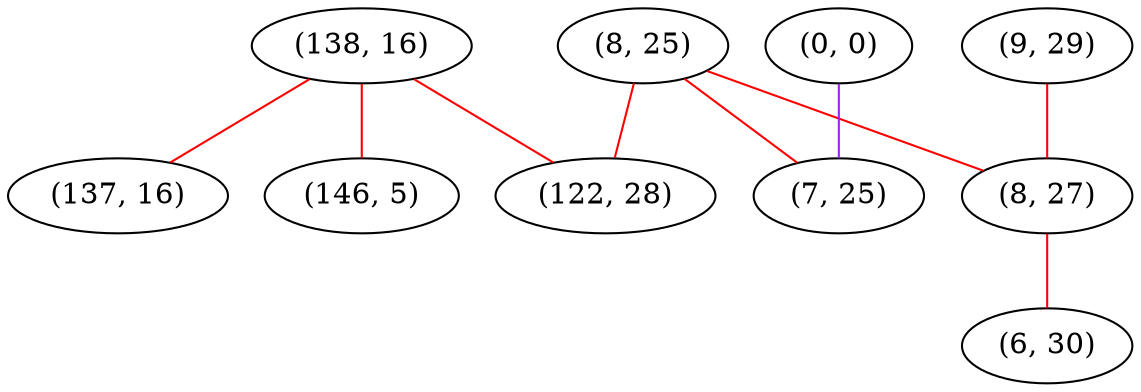 graph "" {
"(8, 25)";
"(0, 0)";
"(138, 16)";
"(146, 5)";
"(122, 28)";
"(7, 25)";
"(9, 29)";
"(137, 16)";
"(8, 27)";
"(6, 30)";
"(8, 25)" -- "(8, 27)"  [color=red, key=0, weight=1];
"(8, 25)" -- "(122, 28)"  [color=red, key=0, weight=1];
"(8, 25)" -- "(7, 25)"  [color=red, key=0, weight=1];
"(0, 0)" -- "(7, 25)"  [color=purple, key=0, weight=4];
"(138, 16)" -- "(137, 16)"  [color=red, key=0, weight=1];
"(138, 16)" -- "(146, 5)"  [color=red, key=0, weight=1];
"(138, 16)" -- "(122, 28)"  [color=red, key=0, weight=1];
"(9, 29)" -- "(8, 27)"  [color=red, key=0, weight=1];
"(8, 27)" -- "(6, 30)"  [color=red, key=0, weight=1];
}
